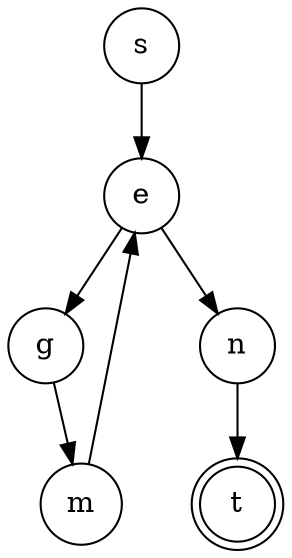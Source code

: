 digraph {   
    node [shape = doublecircle, color = black] t ;
    node [shape = circle];
    node [color= black];
    s -> e -> g -> m -> e -> n -> t;	
}